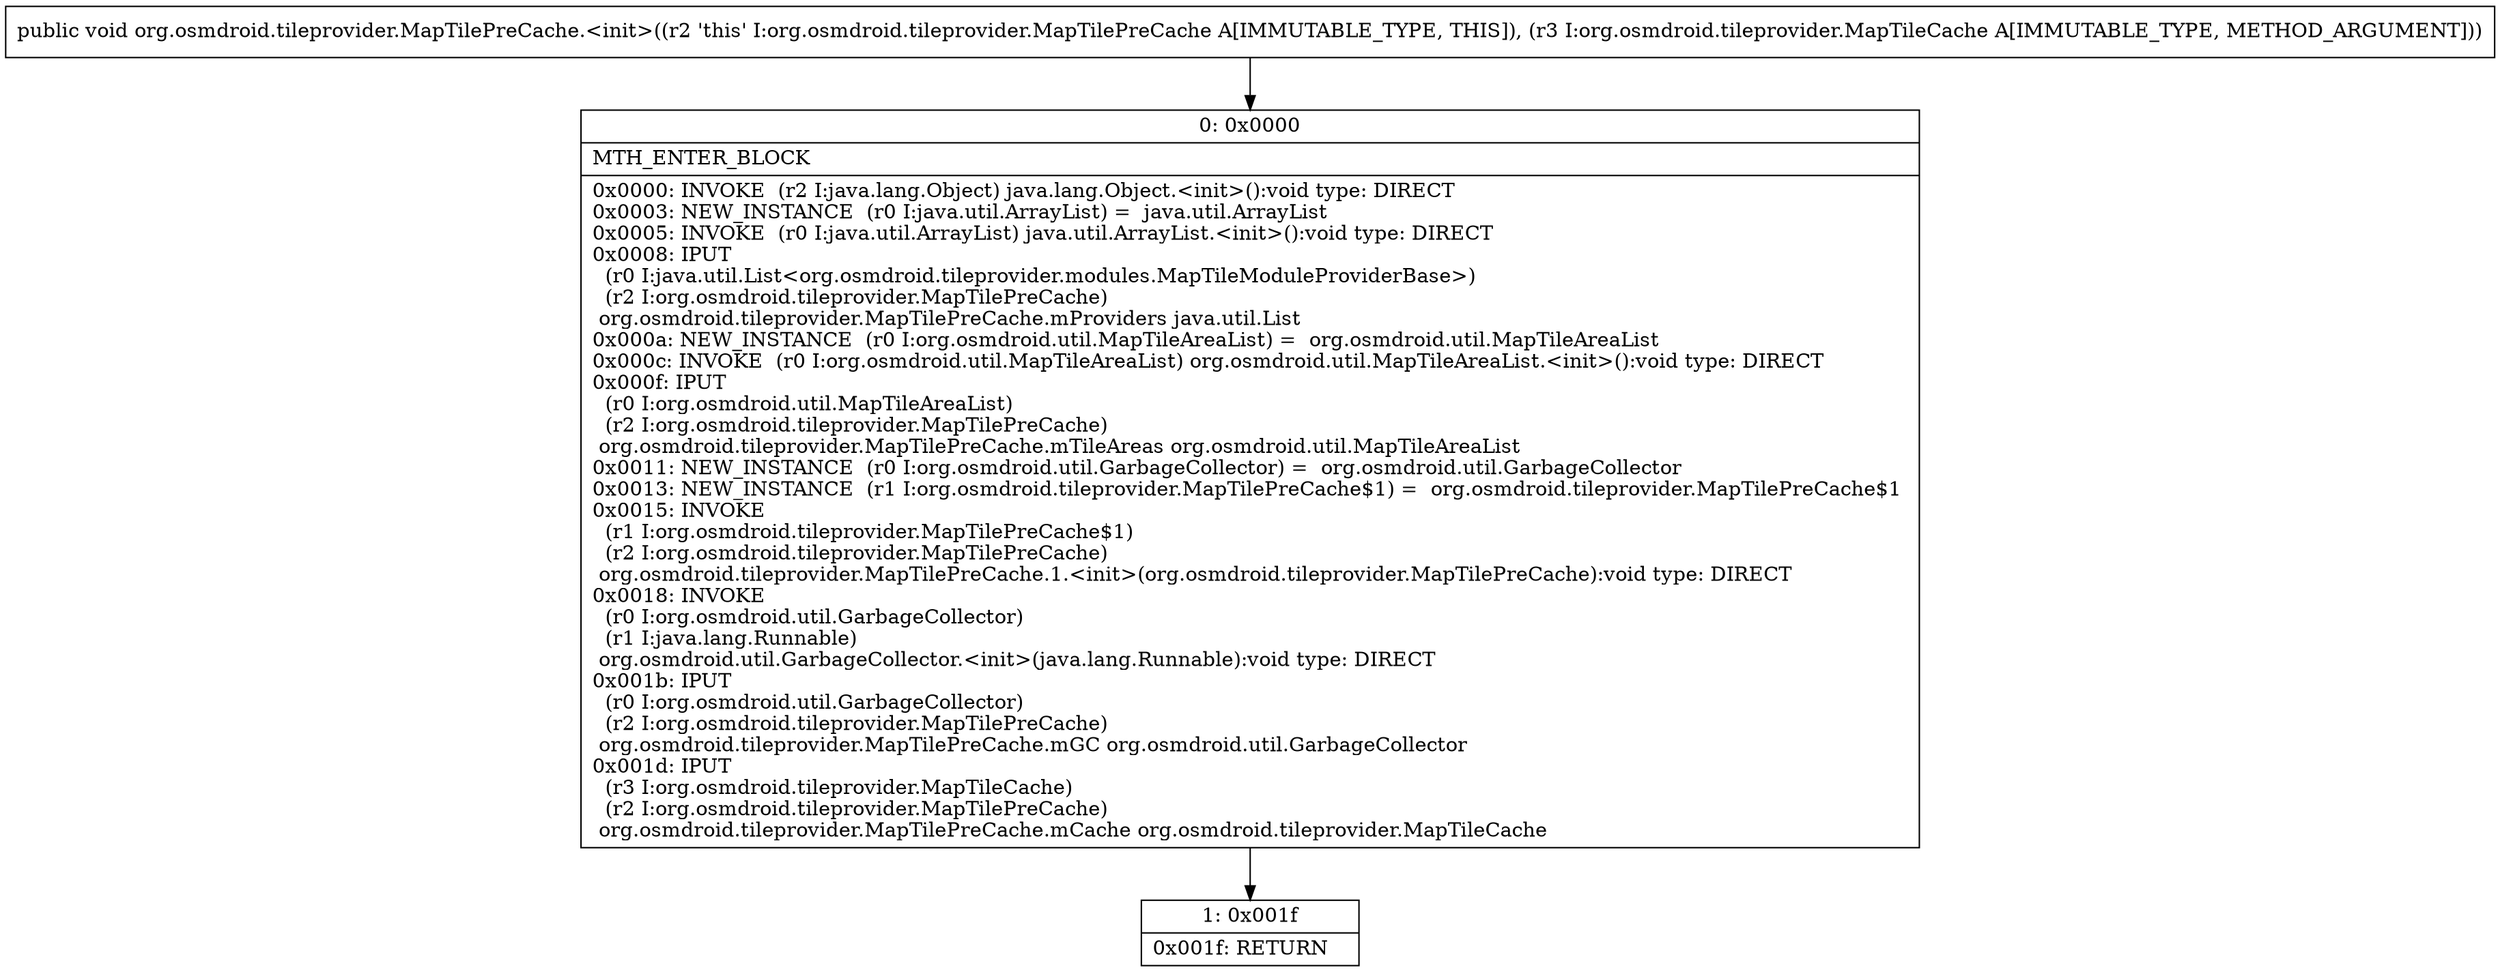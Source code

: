 digraph "CFG fororg.osmdroid.tileprovider.MapTilePreCache.\<init\>(Lorg\/osmdroid\/tileprovider\/MapTileCache;)V" {
Node_0 [shape=record,label="{0\:\ 0x0000|MTH_ENTER_BLOCK\l|0x0000: INVOKE  (r2 I:java.lang.Object) java.lang.Object.\<init\>():void type: DIRECT \l0x0003: NEW_INSTANCE  (r0 I:java.util.ArrayList) =  java.util.ArrayList \l0x0005: INVOKE  (r0 I:java.util.ArrayList) java.util.ArrayList.\<init\>():void type: DIRECT \l0x0008: IPUT  \l  (r0 I:java.util.List\<org.osmdroid.tileprovider.modules.MapTileModuleProviderBase\>)\l  (r2 I:org.osmdroid.tileprovider.MapTilePreCache)\l org.osmdroid.tileprovider.MapTilePreCache.mProviders java.util.List \l0x000a: NEW_INSTANCE  (r0 I:org.osmdroid.util.MapTileAreaList) =  org.osmdroid.util.MapTileAreaList \l0x000c: INVOKE  (r0 I:org.osmdroid.util.MapTileAreaList) org.osmdroid.util.MapTileAreaList.\<init\>():void type: DIRECT \l0x000f: IPUT  \l  (r0 I:org.osmdroid.util.MapTileAreaList)\l  (r2 I:org.osmdroid.tileprovider.MapTilePreCache)\l org.osmdroid.tileprovider.MapTilePreCache.mTileAreas org.osmdroid.util.MapTileAreaList \l0x0011: NEW_INSTANCE  (r0 I:org.osmdroid.util.GarbageCollector) =  org.osmdroid.util.GarbageCollector \l0x0013: NEW_INSTANCE  (r1 I:org.osmdroid.tileprovider.MapTilePreCache$1) =  org.osmdroid.tileprovider.MapTilePreCache$1 \l0x0015: INVOKE  \l  (r1 I:org.osmdroid.tileprovider.MapTilePreCache$1)\l  (r2 I:org.osmdroid.tileprovider.MapTilePreCache)\l org.osmdroid.tileprovider.MapTilePreCache.1.\<init\>(org.osmdroid.tileprovider.MapTilePreCache):void type: DIRECT \l0x0018: INVOKE  \l  (r0 I:org.osmdroid.util.GarbageCollector)\l  (r1 I:java.lang.Runnable)\l org.osmdroid.util.GarbageCollector.\<init\>(java.lang.Runnable):void type: DIRECT \l0x001b: IPUT  \l  (r0 I:org.osmdroid.util.GarbageCollector)\l  (r2 I:org.osmdroid.tileprovider.MapTilePreCache)\l org.osmdroid.tileprovider.MapTilePreCache.mGC org.osmdroid.util.GarbageCollector \l0x001d: IPUT  \l  (r3 I:org.osmdroid.tileprovider.MapTileCache)\l  (r2 I:org.osmdroid.tileprovider.MapTilePreCache)\l org.osmdroid.tileprovider.MapTilePreCache.mCache org.osmdroid.tileprovider.MapTileCache \l}"];
Node_1 [shape=record,label="{1\:\ 0x001f|0x001f: RETURN   \l}"];
MethodNode[shape=record,label="{public void org.osmdroid.tileprovider.MapTilePreCache.\<init\>((r2 'this' I:org.osmdroid.tileprovider.MapTilePreCache A[IMMUTABLE_TYPE, THIS]), (r3 I:org.osmdroid.tileprovider.MapTileCache A[IMMUTABLE_TYPE, METHOD_ARGUMENT])) }"];
MethodNode -> Node_0;
Node_0 -> Node_1;
}


